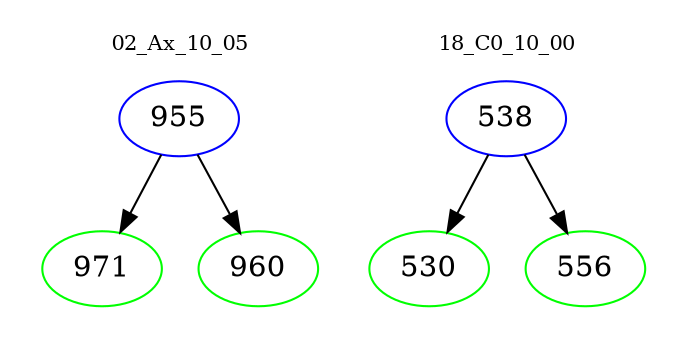 digraph{
subgraph cluster_0 {
color = white
label = "02_Ax_10_05";
fontsize=10;
T0_955 [label="955", color="blue"]
T0_955 -> T0_971 [color="black"]
T0_971 [label="971", color="green"]
T0_955 -> T0_960 [color="black"]
T0_960 [label="960", color="green"]
}
subgraph cluster_1 {
color = white
label = "18_C0_10_00";
fontsize=10;
T1_538 [label="538", color="blue"]
T1_538 -> T1_530 [color="black"]
T1_530 [label="530", color="green"]
T1_538 -> T1_556 [color="black"]
T1_556 [label="556", color="green"]
}
}
